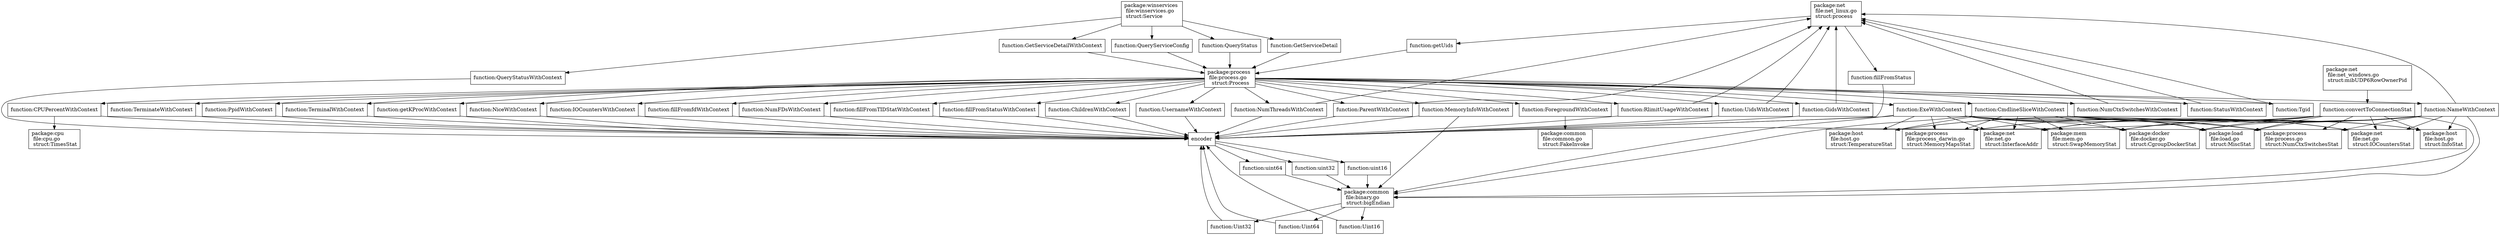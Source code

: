 digraph gph {
process [label="package:net \l file:net_linux.go \l struct:process \l ", shape="box"];process_getUids [label="function:getUids", shape="box"];
Process [label="package:process \l file:process.go \l struct:Process", shape="box"];
process_fillFromStatus [label="function:fillFromStatus", shape="box"];
encoder [label="encoder", shape="box"];

mibUDP6RowOwnerPid [label="package:net \l file:net_windows.go \l struct:mibUDP6RowOwnerPid \l ", shape="box"];mibUDP6RowOwnerPid_convertToConnectionStat [label="function:convertToConnectionStat", shape="box"];
TemperatureStat [label="package:host \l file:host.go \l struct:TemperatureStat", shape="box"];
MemoryMapsStat [label="package:process \l file:process_darwin.go \l struct:MemoryMapsStat", shape="box"];
bigEndian [label="package:common \l file:binary.go \l struct:bigEndian", shape="box"];
InterfaceAddr [label="package:net \l file:net.go \l struct:InterfaceAddr", shape="box"];
SwapMemoryStat [label="package:mem \l file:mem.go \l struct:SwapMemoryStat", shape="box"];
CgroupDockerStat [label="package:docker \l file:docker.go \l struct:CgroupDockerStat", shape="box"];
MiscStat [label="package:load \l file:load.go \l struct:MiscStat", shape="box"];
NumCtxSwitchesStat [label="package:process \l file:process.go \l struct:NumCtxSwitchesStat", shape="box"];
IOCountersStat [label="package:net \l file:net.go \l struct:IOCountersStat", shape="box"];
InfoStat [label="package:host \l file:host.go \l struct:InfoStat", shape="box"];
Process_CPUPercentWithContext [label="function:CPUPercentWithContext", shape="box"];
TimesStat [label="package:cpu \l file:cpu.go \l struct:TimesStat", shape="box"];
Process_PpidWithContext [label="function:PpidWithContext", shape="box"];
Process_TerminalWithContext [label="function:TerminalWithContext", shape="box"];
Process_UidsWithContext [label="function:UidsWithContext", shape="box"];
Process_NameWithContext [label="function:NameWithContext", shape="box"];
Process_getKProcWithContext [label="function:getKProcWithContext", shape="box"];
Process_GidsWithContext [label="function:GidsWithContext", shape="box"];
Process_NumThreadsWithContext [label="function:NumThreadsWithContext", shape="box"];
Process_ForegroundWithContext [label="function:ForegroundWithContext", shape="box"];
FakeInvoke [label="package:common \l file:common.go \l struct:FakeInvoke", shape="box"];
Process_MemoryInfoWithContext [label="function:MemoryInfoWithContext", shape="box"];
Process_NiceWithContext [label="function:NiceWithContext", shape="box"];
Process_ParentWithContext [label="function:ParentWithContext", shape="box"];
Process_IOCountersWithContext [label="function:IOCountersWithContext", shape="box"];
Process_NumCtxSwitchesWithContext [label="function:NumCtxSwitchesWithContext", shape="box"];
Process_fillFromfdWithContext [label="function:fillFromfdWithContext", shape="box"];
Process_NumFDsWithContext [label="function:NumFDsWithContext", shape="box"];
Process_StatusWithContext [label="function:StatusWithContext", shape="box"];
Process_Tgid [label="function:Tgid", shape="box"];
Process_fillFromTIDStatWithContext [label="function:fillFromTIDStatWithContext", shape="box"];
Process_fillFromStatusWithContext [label="function:fillFromStatusWithContext", shape="box"];
Process_RlimitUsageWithContext [label="function:RlimitUsageWithContext", shape="box"];
Process_CmdlineSliceWithContext [label="function:CmdlineSliceWithContext", shape="box"];
Process_ChildrenWithContext [label="function:ChildrenWithContext", shape="box"];
Process_ExeWithContext [label="function:ExeWithContext", shape="box"];
Process_UsernameWithContext [label="function:UsernameWithContext", shape="box"];
Process_TerminateWithContext [label="function:TerminateWithContext", shape="box"];

Service [label="package:winservices \l file:winservices.go \l struct:Service \l ", shape="box"];Service_GetServiceDetail [label="function:GetServiceDetail", shape="box"];
Service_GetServiceDetailWithContext [label="function:GetServiceDetailWithContext", shape="box"];
Service_QueryServiceConfig [label="function:QueryServiceConfig", shape="box"];
Service_QueryStatus [label="function:QueryStatus", shape="box"];
Service_QueryStatusWithContext [label="function:QueryStatusWithContext", shape="box"];
bigEndian_Uint64 [label="function:Uint64", shape="box"];
encoder_uint16 [label="function:uint16", shape="box"];
encoder_uint64 [label="function:uint64", shape="box"];
bigEndian_Uint16 [label="function:Uint16", shape="box"];
bigEndian_Uint32 [label="function:Uint32", shape="box"];
encoder_uint32 [label="function:uint32", shape="box"];
process->process_getUids;
process_getUids->Process;
process->process_fillFromStatus;
process_fillFromStatus->encoder;
mibUDP6RowOwnerPid->mibUDP6RowOwnerPid_convertToConnectionStat;
mibUDP6RowOwnerPid_convertToConnectionStat->IOCountersStat;
mibUDP6RowOwnerPid_convertToConnectionStat->InfoStat;
mibUDP6RowOwnerPid_convertToConnectionStat->SwapMemoryStat;
mibUDP6RowOwnerPid_convertToConnectionStat->encoder;
mibUDP6RowOwnerPid_convertToConnectionStat->CgroupDockerStat;
mibUDP6RowOwnerPid_convertToConnectionStat->MiscStat;
mibUDP6RowOwnerPid_convertToConnectionStat->NumCtxSwitchesStat;
mibUDP6RowOwnerPid_convertToConnectionStat->bigEndian;
mibUDP6RowOwnerPid_convertToConnectionStat->InterfaceAddr;
mibUDP6RowOwnerPid_convertToConnectionStat->TemperatureStat;
mibUDP6RowOwnerPid_convertToConnectionStat->MemoryMapsStat;
Process->Process_CPUPercentWithContext;
Process_CPUPercentWithContext->encoder;
Process_CPUPercentWithContext->TimesStat;
Process->Process_ParentWithContext;
Process_ParentWithContext->encoder;
Process->Process_PpidWithContext;
Process_PpidWithContext->encoder;
Process->Process_TerminalWithContext;
Process_TerminalWithContext->encoder;
Process->Process_UidsWithContext;
Process_UidsWithContext->encoder;
Process->Process_NameWithContext;
Process_NameWithContext->TemperatureStat;
Process_NameWithContext->NumCtxSwitchesStat;
Process_NameWithContext->IOCountersStat;
Process_NameWithContext->MemoryMapsStat;
Process_NameWithContext->bigEndian;
Process_NameWithContext->InfoStat;
Process_NameWithContext->SwapMemoryStat;
Process_NameWithContext->CgroupDockerStat;
Process_NameWithContext->MiscStat;
Process_NameWithContext->InterfaceAddr;
Process->Process_getKProcWithContext;
Process_getKProcWithContext->encoder;
Process->Process_GidsWithContext;
Process_GidsWithContext->encoder;
Process->Process_NumThreadsWithContext;
Process_NumThreadsWithContext->encoder;
Process->Process_ForegroundWithContext;
Process_ForegroundWithContext->FakeInvoke;
Process->Process_MemoryInfoWithContext;
Process_MemoryInfoWithContext->encoder;
Process->Process_NiceWithContext;
Process_NiceWithContext->encoder;
Process_MemoryInfoWithContext->bigEndian;
Process->Process_IOCountersWithContext;
Process_IOCountersWithContext->encoder;
Process_NameWithContext->process;
Process->Process_NumCtxSwitchesWithContext;
Process_NumCtxSwitchesWithContext->process;
Process->Process_fillFromfdWithContext;
Process_fillFromfdWithContext->encoder;
Process->Process_NumFDsWithContext;
Process_NumFDsWithContext->encoder;
Process_ParentWithContext->process;
Process->Process_StatusWithContext;
Process_StatusWithContext->process;
Process->Process_Tgid;
Process_Tgid->process;
Process_NumThreadsWithContext->process;
Process_GidsWithContext->process;
Process->Process_fillFromTIDStatWithContext;
Process_fillFromTIDStatWithContext->encoder;
Process_UidsWithContext->process;
Process->Process_fillFromStatusWithContext;
Process_fillFromStatusWithContext->encoder;
Process->Process_RlimitUsageWithContext;
Process_RlimitUsageWithContext->process;
Process_RlimitUsageWithContext->encoder;
Process->Process_CmdlineSliceWithContext;
Process_CmdlineSliceWithContext->IOCountersStat;
Process_CmdlineSliceWithContext->NumCtxSwitchesStat;
Process_CmdlineSliceWithContext->SwapMemoryStat;
Process_CmdlineSliceWithContext->InterfaceAddr;
Process_CmdlineSliceWithContext->MiscStat;
Process_CmdlineSliceWithContext->TemperatureStat;
Process_CmdlineSliceWithContext->MemoryMapsStat;
Process_CmdlineSliceWithContext->bigEndian;
Process_CmdlineSliceWithContext->InfoStat;
Process_CmdlineSliceWithContext->CgroupDockerStat;
Process->Process_TerminateWithContext;
Process_TerminateWithContext->encoder;
Process->Process_UsernameWithContext;
Process_UsernameWithContext->encoder;
Process->Process_ChildrenWithContext;
Process_ChildrenWithContext->encoder;
Process->Process_ExeWithContext;
Process_ExeWithContext->MiscStat;
Process_ExeWithContext->InterfaceAddr;
Process_ExeWithContext->CgroupDockerStat;
Process_ExeWithContext->IOCountersStat;
Process_ExeWithContext->SwapMemoryStat;
Process_ExeWithContext->bigEndian;
Process_ExeWithContext->InfoStat;
Process_ExeWithContext->encoder;
Process_ExeWithContext->TemperatureStat;
Process_ExeWithContext->NumCtxSwitchesStat;
Process_ExeWithContext->MemoryMapsStat;
Service->Service_QueryServiceConfig;
Service_QueryServiceConfig->Process;
Service->Service_QueryStatus;
Service_QueryStatus->Process;
Service->Service_QueryStatusWithContext;
Service_QueryStatusWithContext->encoder;
Service->Service_GetServiceDetail;
Service_GetServiceDetail->Process;
Service->Service_GetServiceDetailWithContext;
Service_GetServiceDetailWithContext->Process;
encoder->encoder_uint32;
encoder_uint32->bigEndian;
bigEndian->bigEndian_Uint16;
bigEndian_Uint16->encoder;
bigEndian->bigEndian_Uint32;
bigEndian_Uint32->encoder;
encoder->encoder_uint16;
encoder_uint16->bigEndian;
encoder->encoder_uint64;
encoder_uint64->bigEndian;
bigEndian->bigEndian_Uint64;
bigEndian_Uint64->encoder;
}
